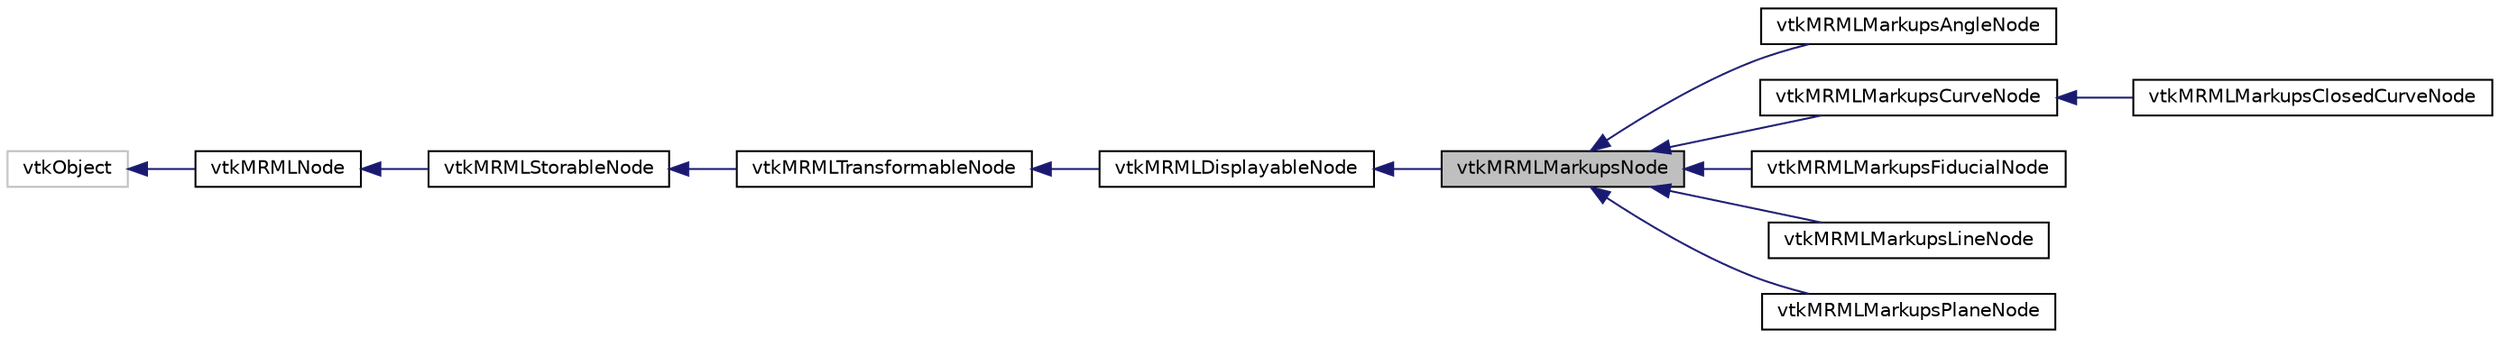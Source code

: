 digraph "vtkMRMLMarkupsNode"
{
  bgcolor="transparent";
  edge [fontname="Helvetica",fontsize="10",labelfontname="Helvetica",labelfontsize="10"];
  node [fontname="Helvetica",fontsize="10",shape=record];
  rankdir="LR";
  Node0 [label="vtkMRMLMarkupsNode",height=0.2,width=0.4,color="black", fillcolor="grey75", style="filled", fontcolor="black"];
  Node1 -> Node0 [dir="back",color="midnightblue",fontsize="10",style="solid",fontname="Helvetica"];
  Node1 [label="vtkMRMLDisplayableNode",height=0.2,width=0.4,color="black",URL="$classvtkMRMLDisplayableNode.html"];
  Node2 -> Node1 [dir="back",color="midnightblue",fontsize="10",style="solid",fontname="Helvetica"];
  Node2 [label="vtkMRMLTransformableNode",height=0.2,width=0.4,color="black",URL="$classvtkMRMLTransformableNode.html",tooltip="MRML node for representing a node with a transform. "];
  Node3 -> Node2 [dir="back",color="midnightblue",fontsize="10",style="solid",fontname="Helvetica"];
  Node3 [label="vtkMRMLStorableNode",height=0.2,width=0.4,color="black",URL="$classvtkMRMLStorableNode.html",tooltip="MRML node to represent a 3D surface model. "];
  Node4 -> Node3 [dir="back",color="midnightblue",fontsize="10",style="solid",fontname="Helvetica"];
  Node4 [label="vtkMRMLNode",height=0.2,width=0.4,color="black",URL="$classvtkMRMLNode.html",tooltip="Abstract Superclass for all specific types of MRML nodes. "];
  Node5 -> Node4 [dir="back",color="midnightblue",fontsize="10",style="solid",fontname="Helvetica"];
  Node5 [label="vtkObject",height=0.2,width=0.4,color="grey75"];
  Node0 -> Node6 [dir="back",color="midnightblue",fontsize="10",style="solid",fontname="Helvetica"];
  Node6 [label="vtkMRMLMarkupsAngleNode",height=0.2,width=0.4,color="black",URL="$classvtkMRMLMarkupsAngleNode.html",tooltip="MRML node to represent an angle markup Angle Markups nodes contain three control points. Visualization parameters are set in the vtkMRMLMarkupsDisplayNode class. "];
  Node0 -> Node7 [dir="back",color="midnightblue",fontsize="10",style="solid",fontname="Helvetica"];
  Node7 [label="vtkMRMLMarkupsCurveNode",height=0.2,width=0.4,color="black",URL="$classvtkMRMLMarkupsCurveNode.html",tooltip="MRML node to represent a curve markup Curve Markups nodes contain N control points. Visualization parameters are set in the vtkMRMLMarkupsDisplayNode class. "];
  Node7 -> Node8 [dir="back",color="midnightblue",fontsize="10",style="solid",fontname="Helvetica"];
  Node8 [label="vtkMRMLMarkupsClosedCurveNode",height=0.2,width=0.4,color="black",URL="$classvtkMRMLMarkupsClosedCurveNode.html",tooltip="MRML node to represent a closed curve markup Closed Curve Markups nodes contain N control points..."];
  Node0 -> Node9 [dir="back",color="midnightblue",fontsize="10",style="solid",fontname="Helvetica"];
  Node9 [label="vtkMRMLMarkupsFiducialNode",height=0.2,width=0.4,color="black",URL="$classvtkMRMLMarkupsFiducialNode.html",tooltip="MRML node to represent a fiducial markup Fiducial Markups nodes contain a list of control points..."];
  Node0 -> Node10 [dir="back",color="midnightblue",fontsize="10",style="solid",fontname="Helvetica"];
  Node10 [label="vtkMRMLMarkupsLineNode",height=0.2,width=0.4,color="black",URL="$classvtkMRMLMarkupsLineNode.html",tooltip="MRML node to represent a line markup Line Markups nodes contain two control points. Visualization parameters are set in the vtkMRMLMarkupsDisplayNode class. "];
  Node0 -> Node11 [dir="back",color="midnightblue",fontsize="10",style="solid",fontname="Helvetica"];
  Node11 [label="vtkMRMLMarkupsPlaneNode",height=0.2,width=0.4,color="black",URL="$classvtkMRMLMarkupsPlaneNode.html",tooltip="MRML node to represent a plane markup Plane Markups nodes contain three control points. Visualization parameters are set in the vtkMRMLMarkupsDisplayNode class. "];
}

